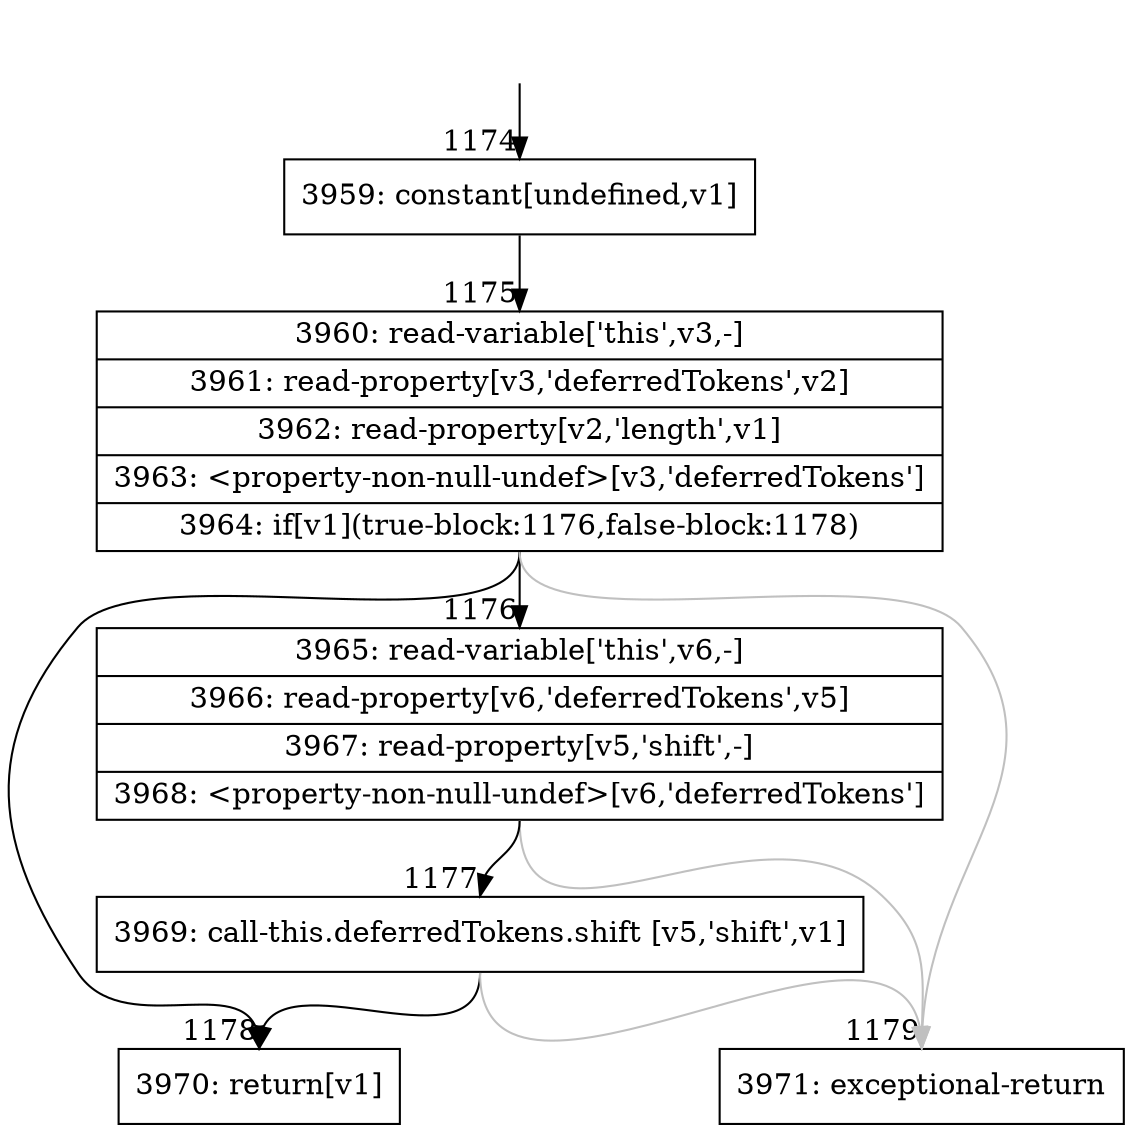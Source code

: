 digraph {
rankdir="TD"
BB_entry66[shape=none,label=""];
BB_entry66 -> BB1174 [tailport=s, headport=n, headlabel="    1174"]
BB1174 [shape=record label="{3959: constant[undefined,v1]}" ] 
BB1174 -> BB1175 [tailport=s, headport=n, headlabel="      1175"]
BB1175 [shape=record label="{3960: read-variable['this',v3,-]|3961: read-property[v3,'deferredTokens',v2]|3962: read-property[v2,'length',v1]|3963: \<property-non-null-undef\>[v3,'deferredTokens']|3964: if[v1](true-block:1176,false-block:1178)}" ] 
BB1175 -> BB1178 [tailport=s, headport=n, headlabel="      1178"]
BB1175 -> BB1176 [tailport=s, headport=n, headlabel="      1176"]
BB1175 -> BB1179 [tailport=s, headport=n, color=gray, headlabel="      1179"]
BB1176 [shape=record label="{3965: read-variable['this',v6,-]|3966: read-property[v6,'deferredTokens',v5]|3967: read-property[v5,'shift',-]|3968: \<property-non-null-undef\>[v6,'deferredTokens']}" ] 
BB1176 -> BB1177 [tailport=s, headport=n, headlabel="      1177"]
BB1176 -> BB1179 [tailport=s, headport=n, color=gray]
BB1177 [shape=record label="{3969: call-this.deferredTokens.shift [v5,'shift',v1]}" ] 
BB1177 -> BB1178 [tailport=s, headport=n]
BB1177 -> BB1179 [tailport=s, headport=n, color=gray]
BB1178 [shape=record label="{3970: return[v1]}" ] 
BB1179 [shape=record label="{3971: exceptional-return}" ] 
//#$~ 1337
}
